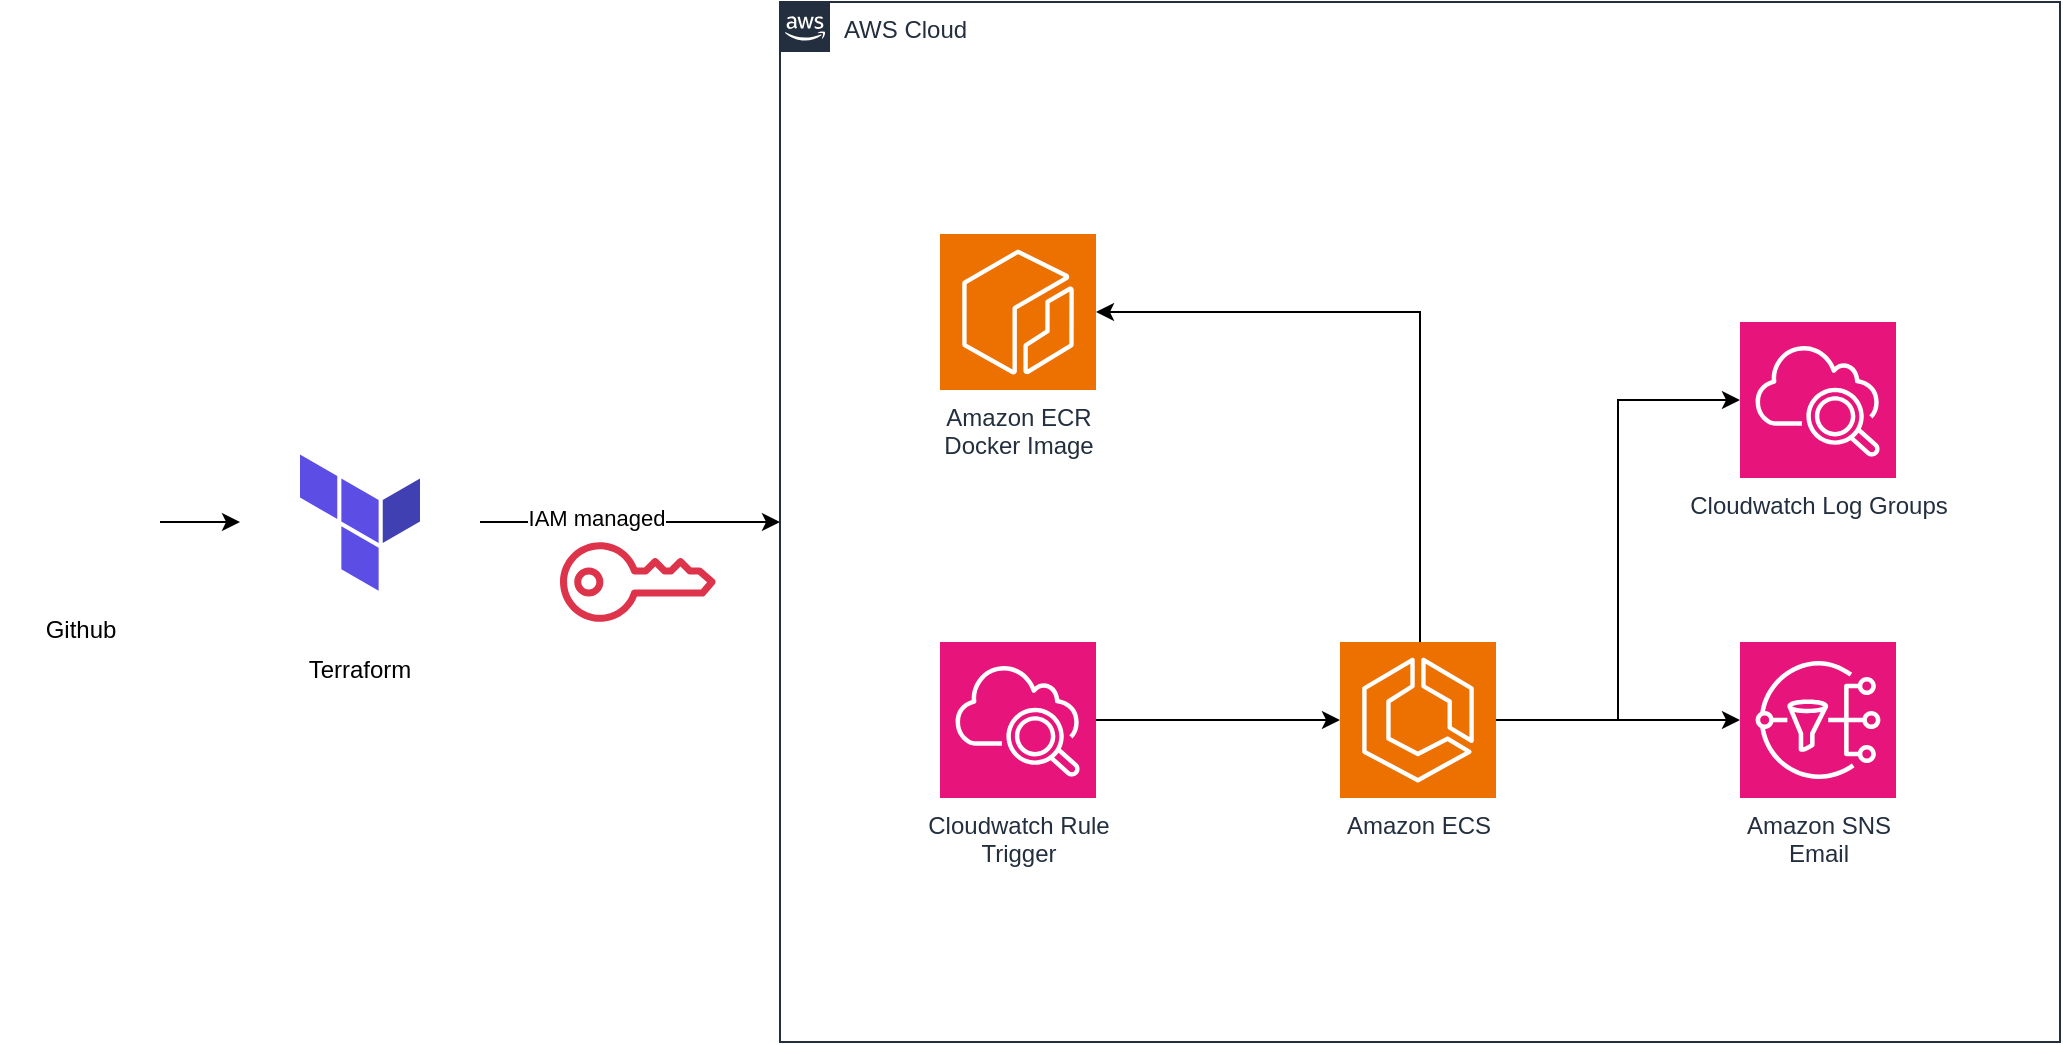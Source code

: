 <mxfile version="24.0.6" type="device">
  <diagram name="Página-1" id="p50cDjGgHn5wr5TkiJ0s">
    <mxGraphModel dx="2261" dy="738" grid="1" gridSize="10" guides="1" tooltips="1" connect="1" arrows="1" fold="1" page="1" pageScale="1" pageWidth="827" pageHeight="1169" math="0" shadow="0">
      <root>
        <mxCell id="0" />
        <mxCell id="1" parent="0" />
        <mxCell id="0BFJR6lFGOze4xtB8S7M-1" value="AWS Cloud" style="points=[[0,0],[0.25,0],[0.5,0],[0.75,0],[1,0],[1,0.25],[1,0.5],[1,0.75],[1,1],[0.75,1],[0.5,1],[0.25,1],[0,1],[0,0.75],[0,0.5],[0,0.25]];outlineConnect=0;gradientColor=none;html=1;whiteSpace=wrap;fontSize=12;fontStyle=0;container=1;pointerEvents=0;collapsible=0;recursiveResize=0;shape=mxgraph.aws4.group;grIcon=mxgraph.aws4.group_aws_cloud_alt;strokeColor=#232F3E;fillColor=none;verticalAlign=top;align=left;spacingLeft=30;fontColor=#232F3E;dashed=0;" vertex="1" parent="1">
          <mxGeometry x="80" y="560" width="640" height="520" as="geometry" />
        </mxCell>
        <mxCell id="0BFJR6lFGOze4xtB8S7M-9" value="Amazon ECR&lt;div&gt;Docker Image&lt;/div&gt;" style="sketch=0;points=[[0,0,0],[0.25,0,0],[0.5,0,0],[0.75,0,0],[1,0,0],[0,1,0],[0.25,1,0],[0.5,1,0],[0.75,1,0],[1,1,0],[0,0.25,0],[0,0.5,0],[0,0.75,0],[1,0.25,0],[1,0.5,0],[1,0.75,0]];outlineConnect=0;fontColor=#232F3E;fillColor=#ED7100;strokeColor=#ffffff;dashed=0;verticalLabelPosition=bottom;verticalAlign=top;align=center;html=1;fontSize=12;fontStyle=0;aspect=fixed;shape=mxgraph.aws4.resourceIcon;resIcon=mxgraph.aws4.ecr;" vertex="1" parent="0BFJR6lFGOze4xtB8S7M-1">
          <mxGeometry x="80" y="116" width="78" height="78" as="geometry" />
        </mxCell>
        <mxCell id="0BFJR6lFGOze4xtB8S7M-17" style="edgeStyle=orthogonalEdgeStyle;rounded=0;orthogonalLoop=1;jettySize=auto;html=1;" edge="1" parent="0BFJR6lFGOze4xtB8S7M-1" source="0BFJR6lFGOze4xtB8S7M-10" target="0BFJR6lFGOze4xtB8S7M-11">
          <mxGeometry relative="1" as="geometry" />
        </mxCell>
        <mxCell id="0BFJR6lFGOze4xtB8S7M-10" value="Cloudwatch Rule&lt;div&gt;Trigger&lt;/div&gt;" style="sketch=0;points=[[0,0,0],[0.25,0,0],[0.5,0,0],[0.75,0,0],[1,0,0],[0,1,0],[0.25,1,0],[0.5,1,0],[0.75,1,0],[1,1,0],[0,0.25,0],[0,0.5,0],[0,0.75,0],[1,0.25,0],[1,0.5,0],[1,0.75,0]];points=[[0,0,0],[0.25,0,0],[0.5,0,0],[0.75,0,0],[1,0,0],[0,1,0],[0.25,1,0],[0.5,1,0],[0.75,1,0],[1,1,0],[0,0.25,0],[0,0.5,0],[0,0.75,0],[1,0.25,0],[1,0.5,0],[1,0.75,0]];outlineConnect=0;fontColor=#232F3E;fillColor=#E7157B;strokeColor=#ffffff;dashed=0;verticalLabelPosition=bottom;verticalAlign=top;align=center;html=1;fontSize=12;fontStyle=0;aspect=fixed;shape=mxgraph.aws4.resourceIcon;resIcon=mxgraph.aws4.cloudwatch_2;" vertex="1" parent="0BFJR6lFGOze4xtB8S7M-1">
          <mxGeometry x="80" y="320" width="78" height="78" as="geometry" />
        </mxCell>
        <mxCell id="0BFJR6lFGOze4xtB8S7M-25" style="edgeStyle=orthogonalEdgeStyle;rounded=0;orthogonalLoop=1;jettySize=auto;html=1;" edge="1" parent="0BFJR6lFGOze4xtB8S7M-1" source="0BFJR6lFGOze4xtB8S7M-11" target="0BFJR6lFGOze4xtB8S7M-24">
          <mxGeometry relative="1" as="geometry" />
        </mxCell>
        <mxCell id="0BFJR6lFGOze4xtB8S7M-11" value="Amazon ECS" style="sketch=0;points=[[0,0,0],[0.25,0,0],[0.5,0,0],[0.75,0,0],[1,0,0],[0,1,0],[0.25,1,0],[0.5,1,0],[0.75,1,0],[1,1,0],[0,0.25,0],[0,0.5,0],[0,0.75,0],[1,0.25,0],[1,0.5,0],[1,0.75,0]];outlineConnect=0;fontColor=#232F3E;fillColor=#ED7100;strokeColor=#ffffff;dashed=0;verticalLabelPosition=bottom;verticalAlign=top;align=center;html=1;fontSize=12;fontStyle=0;aspect=fixed;shape=mxgraph.aws4.resourceIcon;resIcon=mxgraph.aws4.ecs;" vertex="1" parent="0BFJR6lFGOze4xtB8S7M-1">
          <mxGeometry x="280" y="320" width="78" height="78" as="geometry" />
        </mxCell>
        <mxCell id="0BFJR6lFGOze4xtB8S7M-16" style="edgeStyle=orthogonalEdgeStyle;rounded=0;orthogonalLoop=1;jettySize=auto;html=1;entryX=1;entryY=0.5;entryDx=0;entryDy=0;entryPerimeter=0;" edge="1" parent="0BFJR6lFGOze4xtB8S7M-1" source="0BFJR6lFGOze4xtB8S7M-11" target="0BFJR6lFGOze4xtB8S7M-9">
          <mxGeometry relative="1" as="geometry">
            <Array as="points">
              <mxPoint x="320" y="155" />
            </Array>
          </mxGeometry>
        </mxCell>
        <mxCell id="0BFJR6lFGOze4xtB8S7M-20" value="Cloudwatch Log Groups" style="sketch=0;points=[[0,0,0],[0.25,0,0],[0.5,0,0],[0.75,0,0],[1,0,0],[0,1,0],[0.25,1,0],[0.5,1,0],[0.75,1,0],[1,1,0],[0,0.25,0],[0,0.5,0],[0,0.75,0],[1,0.25,0],[1,0.5,0],[1,0.75,0]];points=[[0,0,0],[0.25,0,0],[0.5,0,0],[0.75,0,0],[1,0,0],[0,1,0],[0.25,1,0],[0.5,1,0],[0.75,1,0],[1,1,0],[0,0.25,0],[0,0.5,0],[0,0.75,0],[1,0.25,0],[1,0.5,0],[1,0.75,0]];outlineConnect=0;fontColor=#232F3E;fillColor=#E7157B;strokeColor=#ffffff;dashed=0;verticalLabelPosition=bottom;verticalAlign=top;align=center;html=1;fontSize=12;fontStyle=0;aspect=fixed;shape=mxgraph.aws4.resourceIcon;resIcon=mxgraph.aws4.cloudwatch_2;" vertex="1" parent="0BFJR6lFGOze4xtB8S7M-1">
          <mxGeometry x="480" y="160" width="78" height="78" as="geometry" />
        </mxCell>
        <mxCell id="0BFJR6lFGOze4xtB8S7M-23" style="edgeStyle=orthogonalEdgeStyle;rounded=0;orthogonalLoop=1;jettySize=auto;html=1;entryX=0;entryY=0.5;entryDx=0;entryDy=0;entryPerimeter=0;" edge="1" parent="0BFJR6lFGOze4xtB8S7M-1" source="0BFJR6lFGOze4xtB8S7M-11" target="0BFJR6lFGOze4xtB8S7M-20">
          <mxGeometry relative="1" as="geometry" />
        </mxCell>
        <mxCell id="0BFJR6lFGOze4xtB8S7M-24" value="Amazon SNS&lt;div&gt;Email&lt;/div&gt;" style="sketch=0;points=[[0,0,0],[0.25,0,0],[0.5,0,0],[0.75,0,0],[1,0,0],[0,1,0],[0.25,1,0],[0.5,1,0],[0.75,1,0],[1,1,0],[0,0.25,0],[0,0.5,0],[0,0.75,0],[1,0.25,0],[1,0.5,0],[1,0.75,0]];outlineConnect=0;fontColor=#232F3E;fillColor=#E7157B;strokeColor=#ffffff;dashed=0;verticalLabelPosition=bottom;verticalAlign=top;align=center;html=1;fontSize=12;fontStyle=0;aspect=fixed;shape=mxgraph.aws4.resourceIcon;resIcon=mxgraph.aws4.sns;" vertex="1" parent="0BFJR6lFGOze4xtB8S7M-1">
          <mxGeometry x="480" y="320" width="78" height="78" as="geometry" />
        </mxCell>
        <mxCell id="0BFJR6lFGOze4xtB8S7M-12" style="edgeStyle=orthogonalEdgeStyle;rounded=0;orthogonalLoop=1;jettySize=auto;html=1;exitX=1;exitY=0.5;exitDx=0;exitDy=0;" edge="1" parent="1" source="0BFJR6lFGOze4xtB8S7M-31" target="0BFJR6lFGOze4xtB8S7M-1">
          <mxGeometry relative="1" as="geometry">
            <mxPoint x="-50" y="820" as="sourcePoint" />
          </mxGeometry>
        </mxCell>
        <mxCell id="0BFJR6lFGOze4xtB8S7M-14" value="IAM managed" style="edgeLabel;html=1;align=center;verticalAlign=middle;resizable=0;points=[];" vertex="1" connectable="0" parent="0BFJR6lFGOze4xtB8S7M-12">
          <mxGeometry x="-0.631" y="2" relative="1" as="geometry">
            <mxPoint x="30" as="offset" />
          </mxGeometry>
        </mxCell>
        <mxCell id="0BFJR6lFGOze4xtB8S7M-13" value="" style="sketch=0;outlineConnect=0;fontColor=#232F3E;gradientColor=none;fillColor=#DD344C;strokeColor=none;dashed=0;verticalLabelPosition=bottom;verticalAlign=top;align=center;html=1;fontSize=12;fontStyle=0;aspect=fixed;pointerEvents=1;shape=mxgraph.aws4.addon;" vertex="1" parent="1">
          <mxGeometry x="-30" y="830" width="78" height="40" as="geometry" />
        </mxCell>
        <mxCell id="0BFJR6lFGOze4xtB8S7M-32" style="edgeStyle=orthogonalEdgeStyle;rounded=0;orthogonalLoop=1;jettySize=auto;html=1;" edge="1" parent="1" source="0BFJR6lFGOze4xtB8S7M-30" target="0BFJR6lFGOze4xtB8S7M-31">
          <mxGeometry relative="1" as="geometry" />
        </mxCell>
        <mxCell id="0BFJR6lFGOze4xtB8S7M-30" value="Github" style="shape=image;html=1;verticalAlign=top;verticalLabelPosition=bottom;labelBackgroundColor=#ffffff;imageAspect=0;aspect=fixed;image=https://cdn1.iconfinder.com/data/icons/unicons-line-vol-3/24/github-alt-128.png" vertex="1" parent="1">
          <mxGeometry x="-310" y="780" width="80" height="80" as="geometry" />
        </mxCell>
        <mxCell id="0BFJR6lFGOze4xtB8S7M-31" value="Terraform" style="shape=image;verticalLabelPosition=bottom;labelBackgroundColor=default;verticalAlign=top;aspect=fixed;imageAspect=0;image=data:image/svg+xml,PHN2ZyB4bWxucz0iaHR0cDovL3d3dy53My5vcmcvMjAwMC9zdmciIGZpbGw9Im5vbmUiIHZpZXdCb3g9IjAgMCA2NCA2NCIgaGVpZ2h0PSI4MDBweCIgd2lkdGg9IjgwMHB4Ij48cGF0aCBmaWxsPSIjNDA0MEIyIiBkPSJNMzguMDYgMjYuMTUxdjExLjQ3M0w0OCAzMS44OTFWMjAuNDA2bC05Ljk0IDUuNzQ1eiIvPjxwYXRoIGZpbGw9IiM1QzRFRTUiIGQ9Im0yNy4wMyAyMC40MDYgOS45NCA1Ljc0NXYxMS40NzNsLTkuOTQtNS43NFYyMC40MDd6TTE2IDE0djExLjQ3OWw5Ljk0IDUuNzR2LTExLjQ4TDE2IDE0em0xMS4wMyAzMC42MjQgOS45NCA1Ljc0di0xMS40OGwtOS45NC01LjczOXYxMS40OHoiLz48L3N2Zz4=;" vertex="1" parent="1">
          <mxGeometry x="-190" y="760" width="120" height="120" as="geometry" />
        </mxCell>
      </root>
    </mxGraphModel>
  </diagram>
</mxfile>
